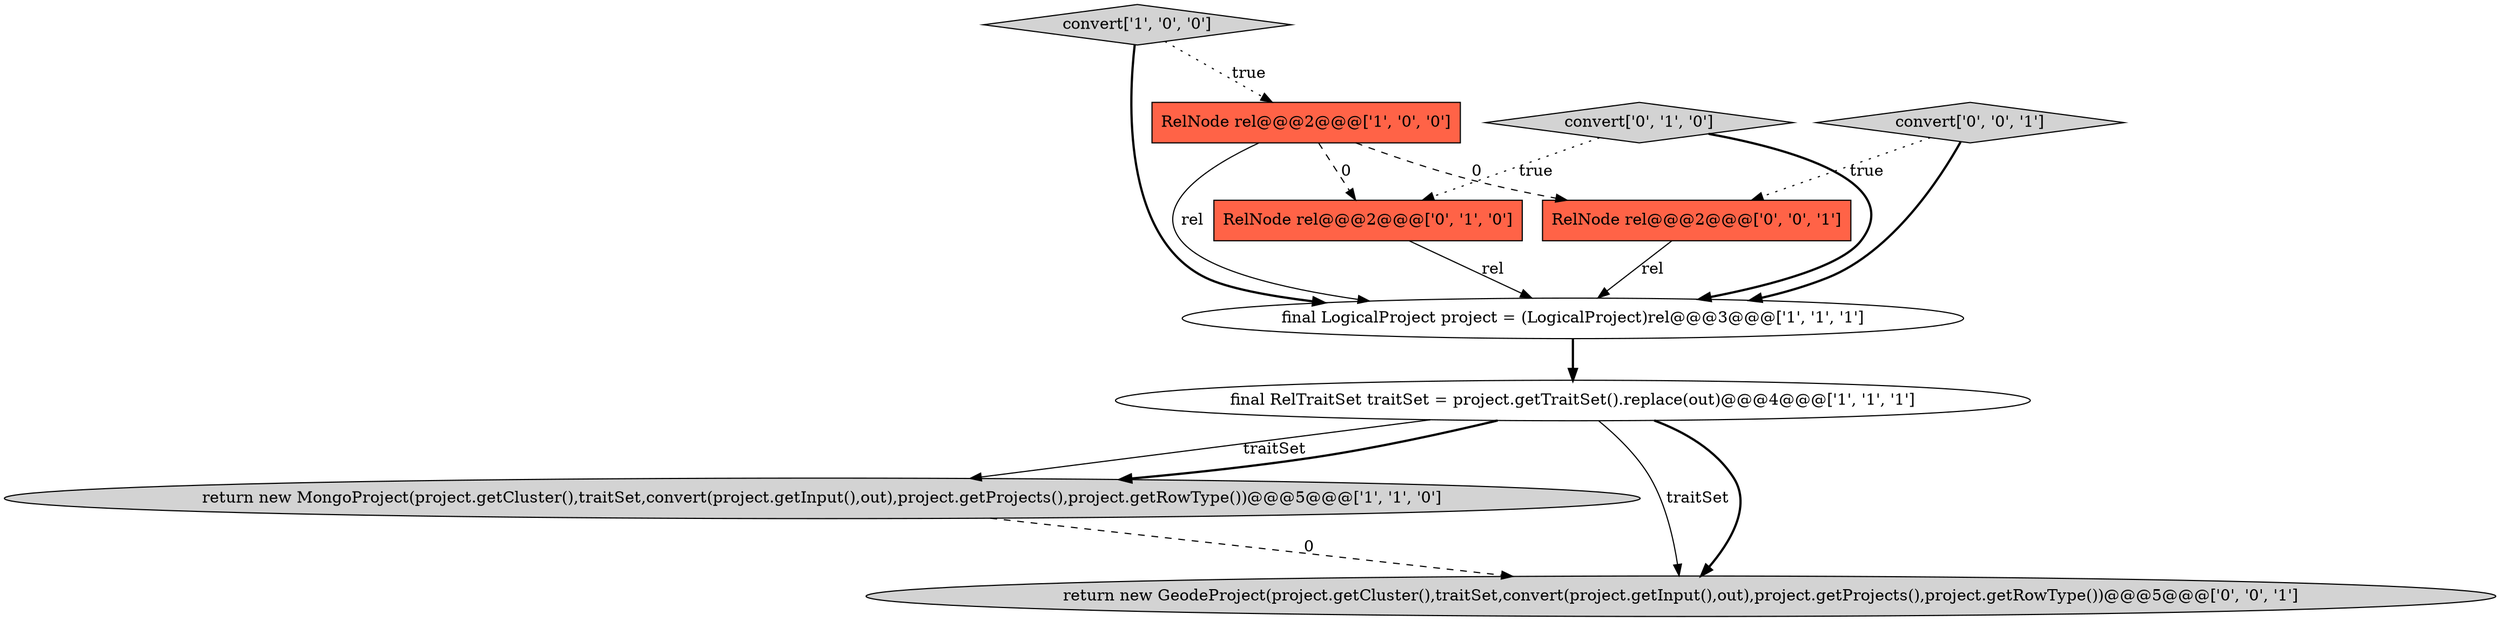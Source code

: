 digraph {
2 [style = filled, label = "convert['1', '0', '0']", fillcolor = lightgray, shape = diamond image = "AAA0AAABBB1BBB"];
3 [style = filled, label = "return new MongoProject(project.getCluster(),traitSet,convert(project.getInput(),out),project.getProjects(),project.getRowType())@@@5@@@['1', '1', '0']", fillcolor = lightgray, shape = ellipse image = "AAA0AAABBB1BBB"];
6 [style = filled, label = "RelNode rel@@@2@@@['0', '1', '0']", fillcolor = tomato, shape = box image = "AAA1AAABBB2BBB"];
8 [style = filled, label = "RelNode rel@@@2@@@['0', '0', '1']", fillcolor = tomato, shape = box image = "AAA0AAABBB3BBB"];
9 [style = filled, label = "convert['0', '0', '1']", fillcolor = lightgray, shape = diamond image = "AAA0AAABBB3BBB"];
4 [style = filled, label = "RelNode rel@@@2@@@['1', '0', '0']", fillcolor = tomato, shape = box image = "AAA1AAABBB1BBB"];
0 [style = filled, label = "final LogicalProject project = (LogicalProject)rel@@@3@@@['1', '1', '1']", fillcolor = white, shape = ellipse image = "AAA0AAABBB1BBB"];
5 [style = filled, label = "convert['0', '1', '0']", fillcolor = lightgray, shape = diamond image = "AAA0AAABBB2BBB"];
1 [style = filled, label = "final RelTraitSet traitSet = project.getTraitSet().replace(out)@@@4@@@['1', '1', '1']", fillcolor = white, shape = ellipse image = "AAA0AAABBB1BBB"];
7 [style = filled, label = "return new GeodeProject(project.getCluster(),traitSet,convert(project.getInput(),out),project.getProjects(),project.getRowType())@@@5@@@['0', '0', '1']", fillcolor = lightgray, shape = ellipse image = "AAA0AAABBB3BBB"];
1->3 [style = solid, label="traitSet"];
1->7 [style = solid, label="traitSet"];
1->3 [style = bold, label=""];
5->6 [style = dotted, label="true"];
2->0 [style = bold, label=""];
9->0 [style = bold, label=""];
5->0 [style = bold, label=""];
4->6 [style = dashed, label="0"];
8->0 [style = solid, label="rel"];
3->7 [style = dashed, label="0"];
4->0 [style = solid, label="rel"];
0->1 [style = bold, label=""];
1->7 [style = bold, label=""];
6->0 [style = solid, label="rel"];
2->4 [style = dotted, label="true"];
4->8 [style = dashed, label="0"];
9->8 [style = dotted, label="true"];
}

